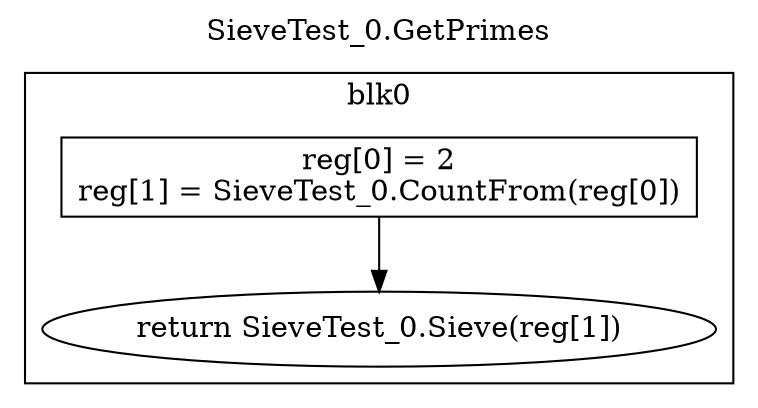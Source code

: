 digraph {
  rankdir=TB;
  b0_l0 -> b0_ret
  b0_l0 [label="reg[0] = 2\nreg[1] = SieveTest_0.CountFrom(reg[0])\n", shape=box]
  b0_ret [label="return SieveTest_0.Sieve(reg[1])"]
  subgraph cluster_b0 {
    label = "blk0";
    b0_l0;
    b0_ret;
  }
  labelloc="t"
  label="SieveTest_0.GetPrimes"
}
